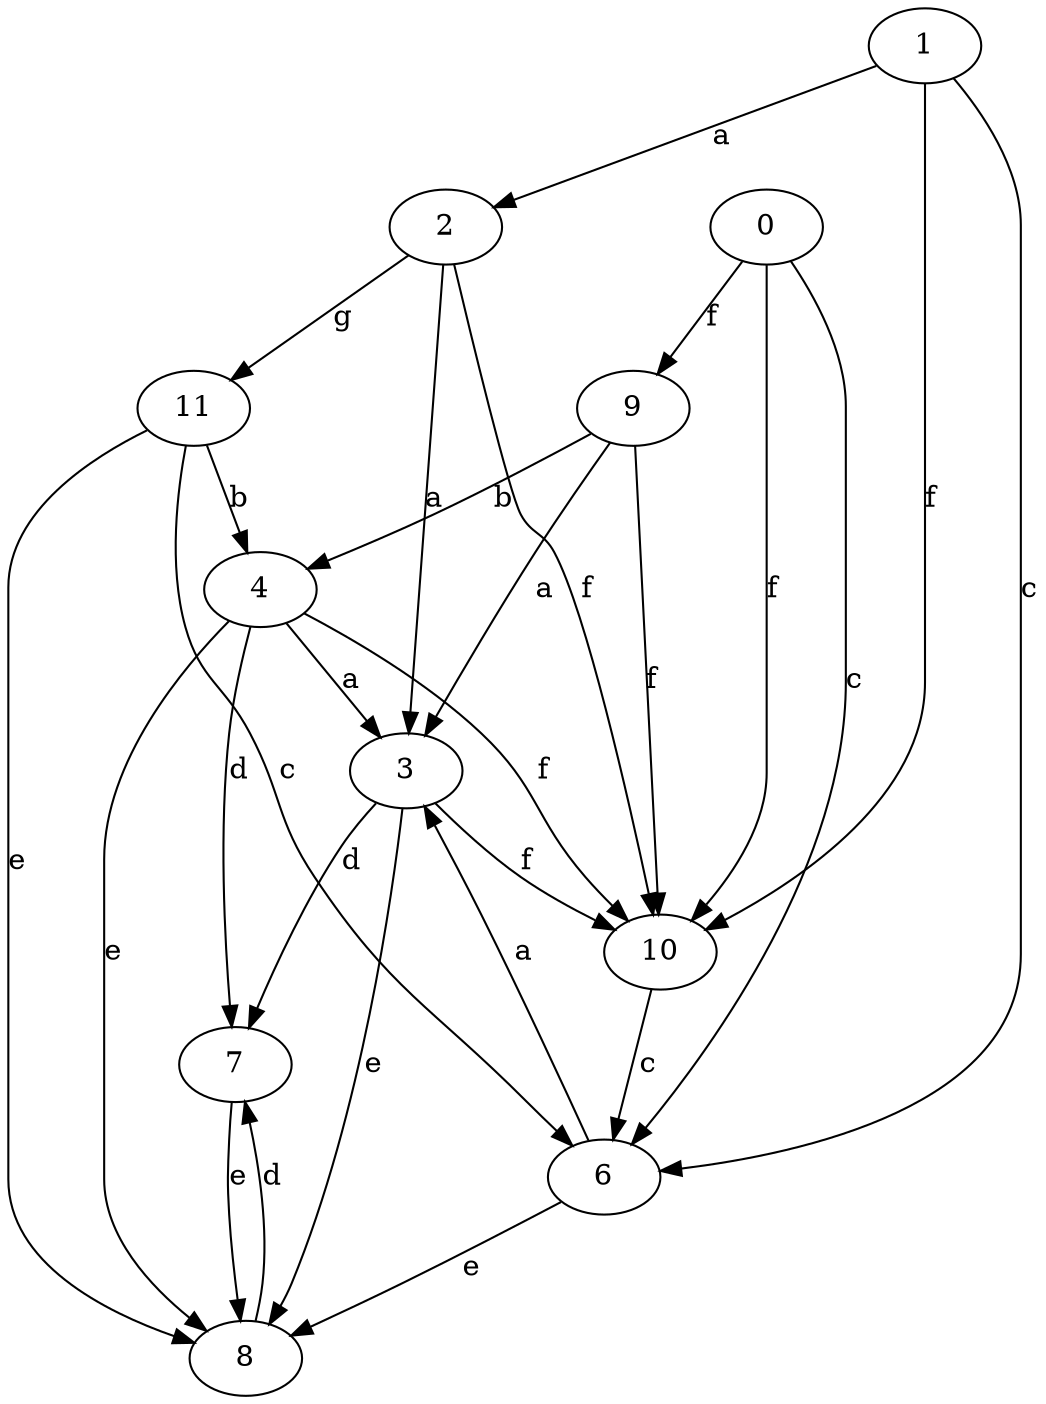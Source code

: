 strict digraph  {
2;
3;
4;
6;
7;
8;
9;
10;
0;
11;
1;
2 -> 3  [label=a];
2 -> 10  [label=f];
2 -> 11  [label=g];
3 -> 7  [label=d];
3 -> 8  [label=e];
3 -> 10  [label=f];
4 -> 3  [label=a];
4 -> 7  [label=d];
4 -> 8  [label=e];
4 -> 10  [label=f];
6 -> 3  [label=a];
6 -> 8  [label=e];
7 -> 8  [label=e];
8 -> 7  [label=d];
9 -> 3  [label=a];
9 -> 4  [label=b];
9 -> 10  [label=f];
10 -> 6  [label=c];
0 -> 6  [label=c];
0 -> 9  [label=f];
0 -> 10  [label=f];
11 -> 4  [label=b];
11 -> 6  [label=c];
11 -> 8  [label=e];
1 -> 2  [label=a];
1 -> 6  [label=c];
1 -> 10  [label=f];
}
